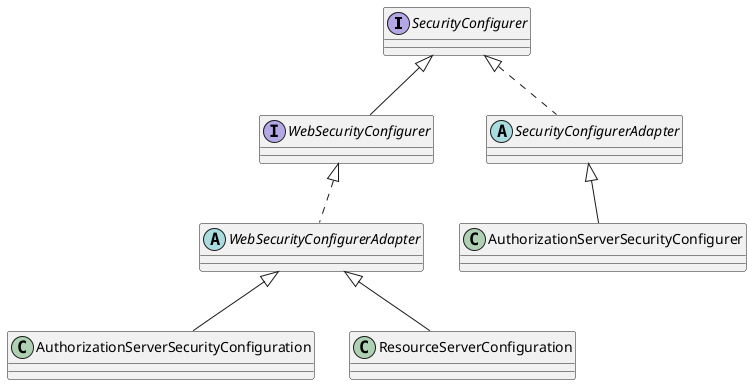 @startuml

interface SecurityConfigurer
interface WebSecurityConfigurer

abstract class SecurityConfigurerAdapter
abstract class WebSecurityConfigurerAdapter

class AuthorizationServerSecurityConfigurer
class AuthorizationServerSecurityConfiguration
class ResourceServerConfiguration

SecurityConfigurer <|-- WebSecurityConfigurer
SecurityConfigurer <|.. SecurityConfigurerAdapter

WebSecurityConfigurer <|.. WebSecurityConfigurerAdapter
WebSecurityConfigurerAdapter <|-- AuthorizationServerSecurityConfiguration
WebSecurityConfigurerAdapter <|-- ResourceServerConfiguration

SecurityConfigurerAdapter <|-- AuthorizationServerSecurityConfigurer

@enduml